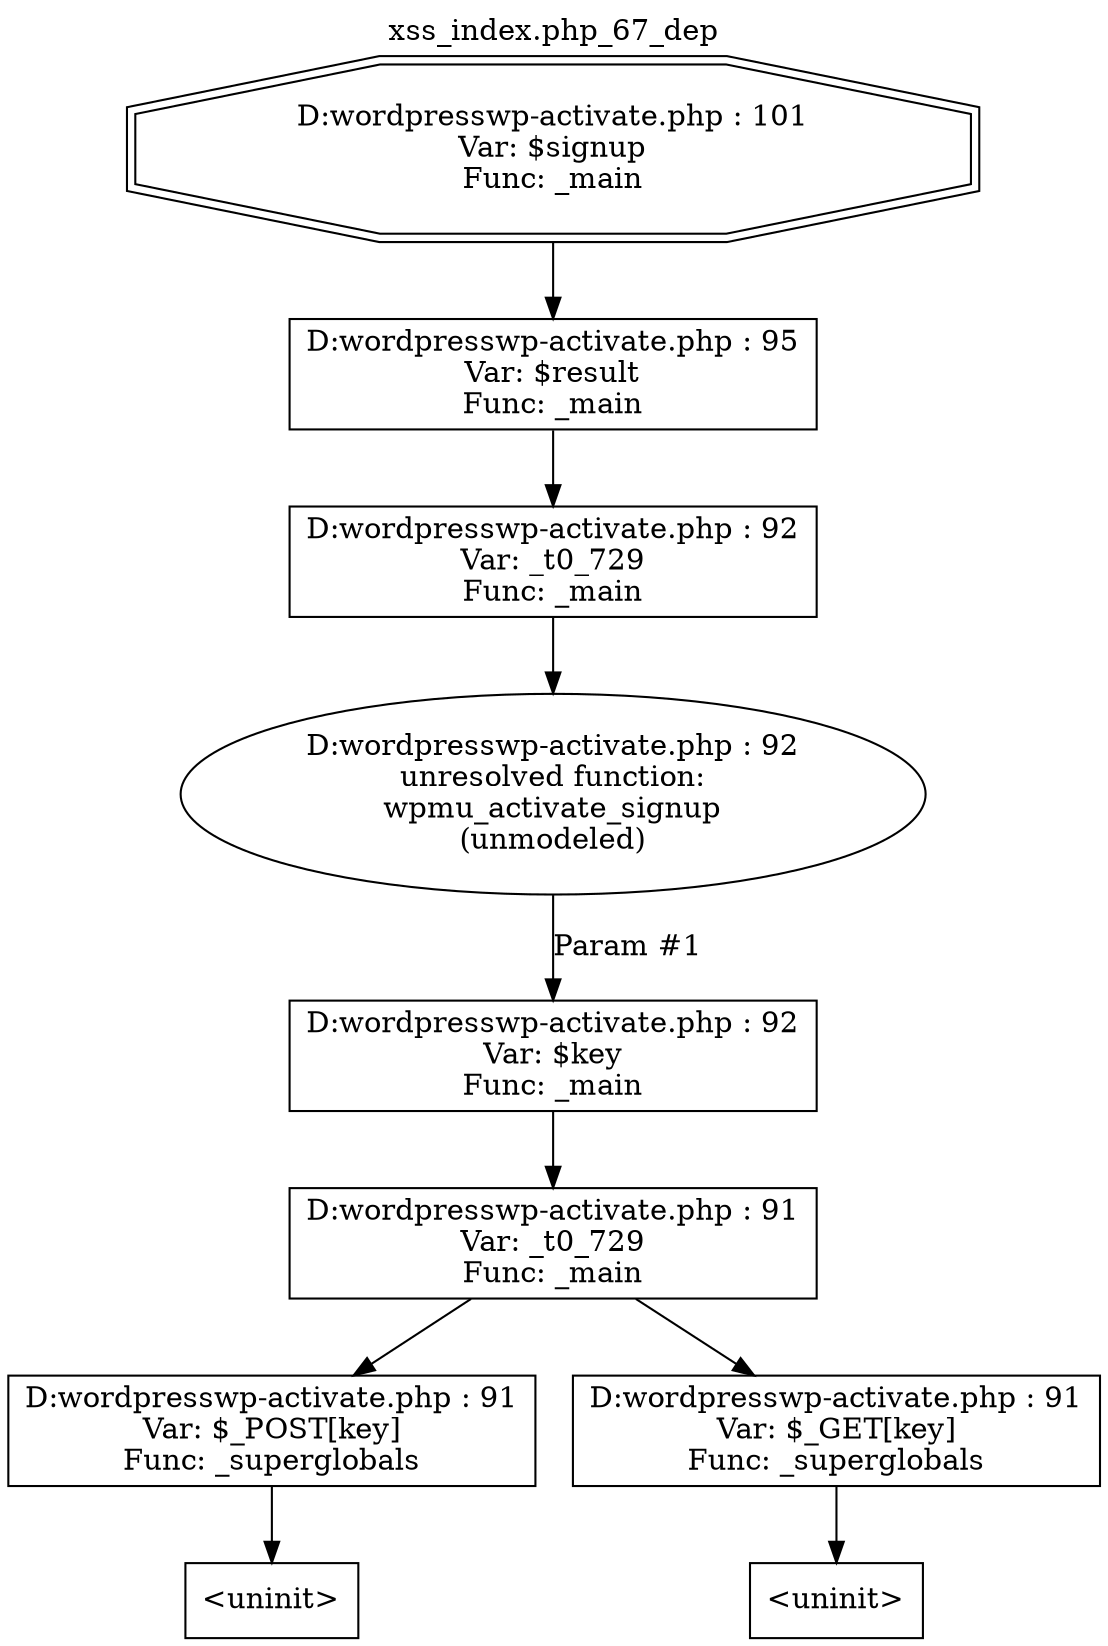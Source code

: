digraph cfg {
  label="xss_index.php_67_dep";
  labelloc=t;
  n1 [shape=doubleoctagon, label="D:\wordpress\wp-activate.php : 101\nVar: $signup\nFunc: _main\n"];
  n2 [shape=box, label="D:\wordpress\wp-activate.php : 95\nVar: $result\nFunc: _main\n"];
  n3 [shape=box, label="D:\wordpress\wp-activate.php : 92\nVar: _t0_729\nFunc: _main\n"];
  n4 [shape=ellipse, label="D:\wordpress\wp-activate.php : 92\nunresolved function:\nwpmu_activate_signup\n(unmodeled)\n"];
  n5 [shape=box, label="D:\wordpress\wp-activate.php : 92\nVar: $key\nFunc: _main\n"];
  n6 [shape=box, label="D:\wordpress\wp-activate.php : 91\nVar: _t0_729\nFunc: _main\n"];
  n7 [shape=box, label="D:\wordpress\wp-activate.php : 91\nVar: $_POST[key]\nFunc: _superglobals\n"];
  n8 [shape=box, label="<uninit>"];
  n9 [shape=box, label="D:\wordpress\wp-activate.php : 91\nVar: $_GET[key]\nFunc: _superglobals\n"];
  n10 [shape=box, label="<uninit>"];
  n3 -> n4;
  n7 -> n8;
  n6 -> n7;
  n6 -> n9;
  n9 -> n10;
  n5 -> n6;
  n4 -> n5[label="Param #1"];
  n2 -> n3;
  n1 -> n2;
}
